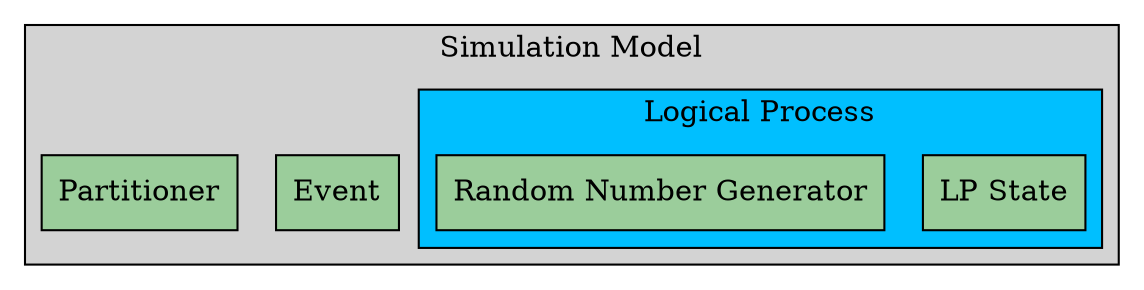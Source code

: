digraph {

    node [shape = record];

    subgraph cluster_model {

        subgraph cluster_lp {
            lpstate [label = "LP State", style = filled, fillcolor = darkseagreen3];
            rng [label = "Random Number Generator", style = filled, fillcolor = darkseagreen3];

            label = "Logical Process";
            style = filled;
            fillcolor = deepskyblue;
        }

        event [label = "Event", style = filled, fillcolor = darkseagreen3];
        part [label = "Partitioner", style = filled, fillcolor = darkseagreen3];

        label = "Simulation Model";
        fillcolor = lightgray;
        style = filled;
    }

}
